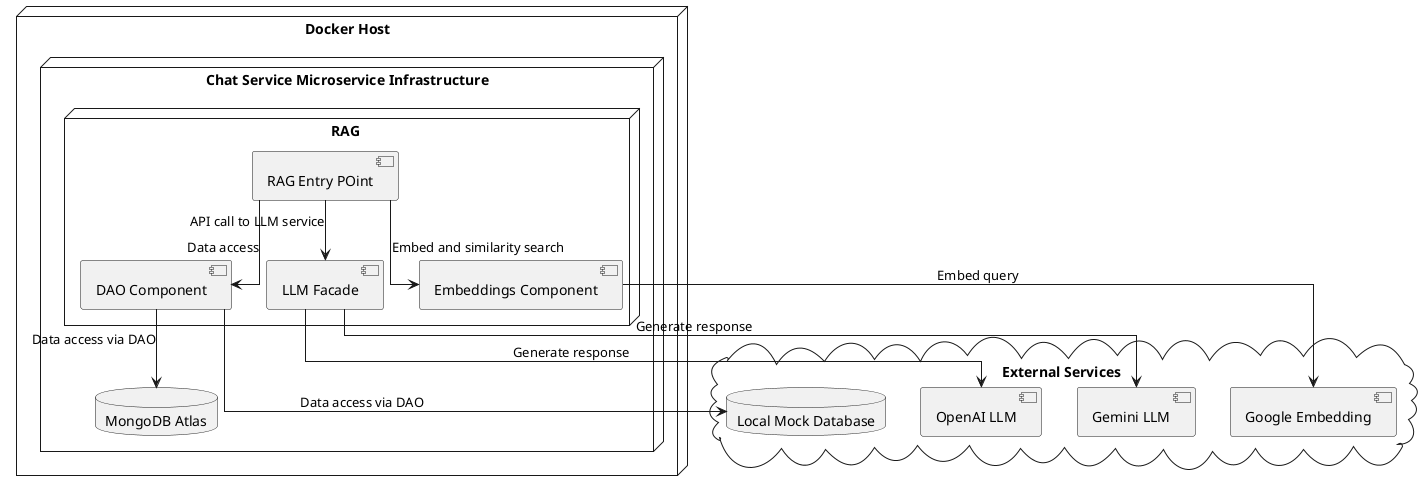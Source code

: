@startuml PhysicalView
skinparam linetype ortho
top to bottom direction



node "Docker Host" {
node "Chat Service Microservice Infrastructure" {
  node "RAG " {
    component "RAG Entry POint" as RAG_Entry
    component "DAO Component" as DAO
    component "LLM Facade" as LLM
    component "Embeddings Component" as Embeddings
  }
  database "MongoDB Atlas" as DB
  
}
}

' node "VR Environment"{
'   component "Action Manager\n(Chat Service Module)" as AM
' }

cloud "External Services" as Cloud {

    component "OpenAI LLM" as OpenAI_LLM
    component "Gemini LLM" as Gemini_LLM
    component "Google Embedding" as Google_Embedding
    database "Local Mock Database" as MockDB
  
}

' AM --> RAG_Entry : HTTPS Request
RAG_Entry --> DAO : Data access
DAO --> MockDB : Data access via DAO
DAO --> DB : Data access via DAO
RAG_Entry --> LLM : API call to LLM service

RAG_Entry --> Embeddings: Embed and similarity search
Embeddings --> Google_Embedding : Embed query
LLM --> OpenAI_LLM : Generate response
LLM --> Gemini_LLM : Generate response


@enduml
